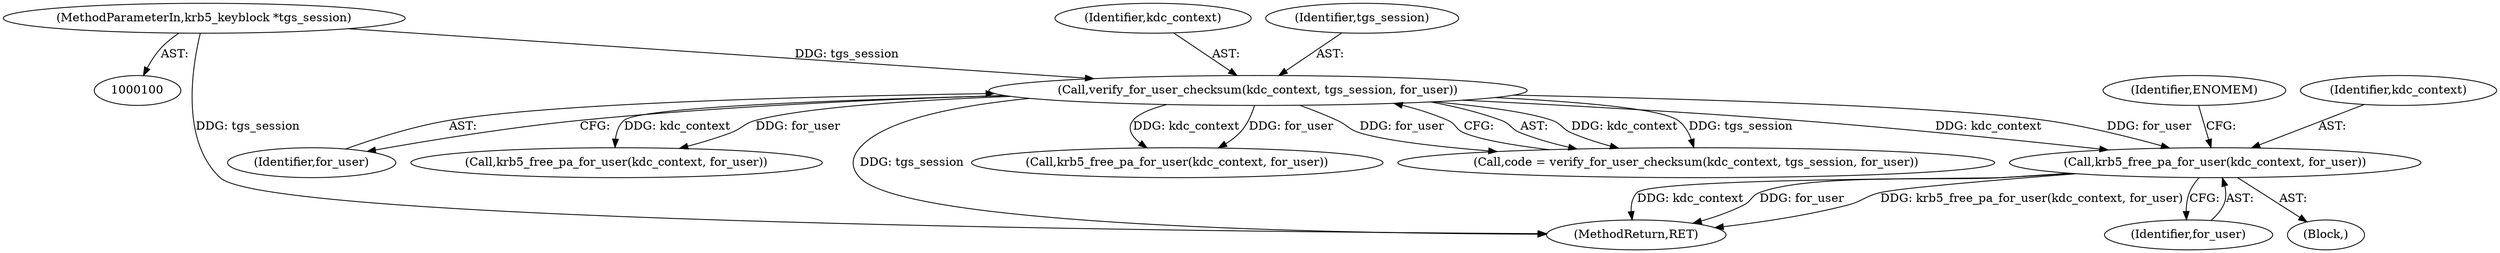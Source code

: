 digraph "0_krb5_ffb35baac6981f9e8914f8f3bffd37f284b85970_1@API" {
"1000173" [label="(Call,krb5_free_pa_for_user(kdc_context, for_user))"];
"1000144" [label="(Call,verify_for_user_checksum(kdc_context, tgs_session, for_user))"];
"1000103" [label="(MethodParameterIn,krb5_keyblock *tgs_session)"];
"1000175" [label="(Identifier,for_user)"];
"1000177" [label="(Identifier,ENOMEM)"];
"1000144" [label="(Call,verify_for_user_checksum(kdc_context, tgs_session, for_user))"];
"1000145" [label="(Identifier,kdc_context)"];
"1000172" [label="(Block,)"];
"1000147" [label="(Identifier,for_user)"];
"1000142" [label="(Call,code = verify_for_user_checksum(kdc_context, tgs_session, for_user))"];
"1000146" [label="(Identifier,tgs_session)"];
"1000103" [label="(MethodParameterIn,krb5_keyblock *tgs_session)"];
"1000193" [label="(Call,krb5_free_pa_for_user(kdc_context, for_user))"];
"1000198" [label="(MethodReturn,RET)"];
"1000173" [label="(Call,krb5_free_pa_for_user(kdc_context, for_user))"];
"1000155" [label="(Call,krb5_free_pa_for_user(kdc_context, for_user))"];
"1000174" [label="(Identifier,kdc_context)"];
"1000173" -> "1000172"  [label="AST: "];
"1000173" -> "1000175"  [label="CFG: "];
"1000174" -> "1000173"  [label="AST: "];
"1000175" -> "1000173"  [label="AST: "];
"1000177" -> "1000173"  [label="CFG: "];
"1000173" -> "1000198"  [label="DDG: krb5_free_pa_for_user(kdc_context, for_user)"];
"1000173" -> "1000198"  [label="DDG: kdc_context"];
"1000173" -> "1000198"  [label="DDG: for_user"];
"1000144" -> "1000173"  [label="DDG: kdc_context"];
"1000144" -> "1000173"  [label="DDG: for_user"];
"1000144" -> "1000142"  [label="AST: "];
"1000144" -> "1000147"  [label="CFG: "];
"1000145" -> "1000144"  [label="AST: "];
"1000146" -> "1000144"  [label="AST: "];
"1000147" -> "1000144"  [label="AST: "];
"1000142" -> "1000144"  [label="CFG: "];
"1000144" -> "1000198"  [label="DDG: tgs_session"];
"1000144" -> "1000142"  [label="DDG: kdc_context"];
"1000144" -> "1000142"  [label="DDG: tgs_session"];
"1000144" -> "1000142"  [label="DDG: for_user"];
"1000103" -> "1000144"  [label="DDG: tgs_session"];
"1000144" -> "1000155"  [label="DDG: kdc_context"];
"1000144" -> "1000155"  [label="DDG: for_user"];
"1000144" -> "1000193"  [label="DDG: kdc_context"];
"1000144" -> "1000193"  [label="DDG: for_user"];
"1000103" -> "1000100"  [label="AST: "];
"1000103" -> "1000198"  [label="DDG: tgs_session"];
}
